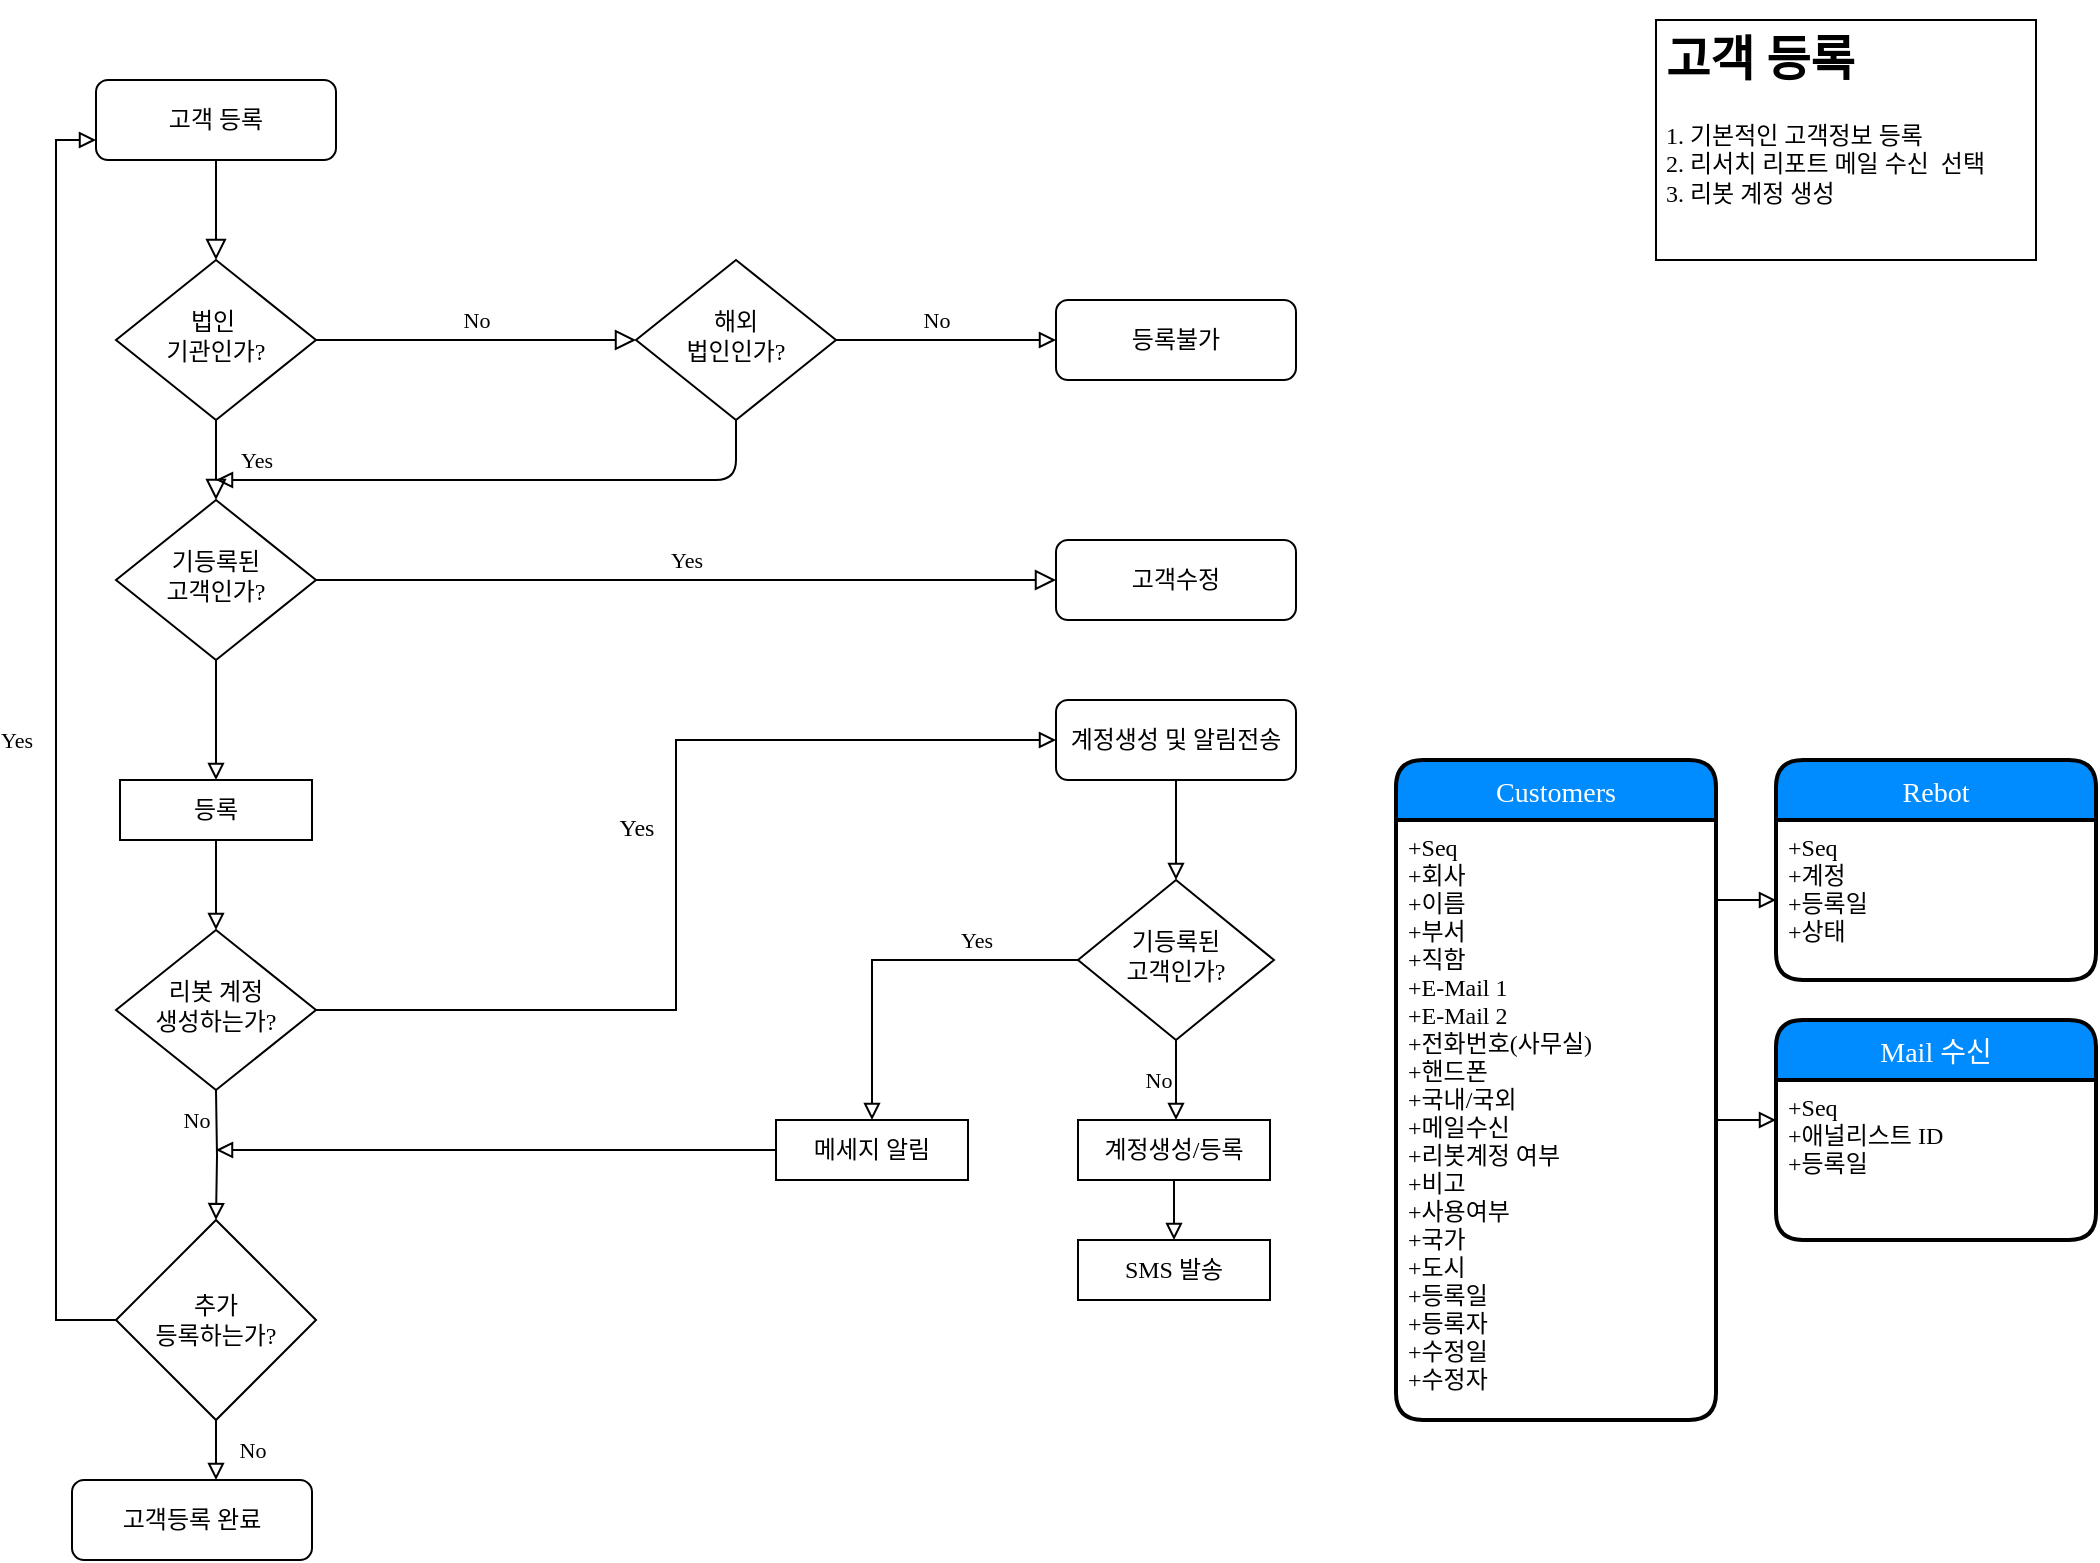 <mxfile version="12.8.5" type="github" pages="4">
  <diagram id="35m1pFO__Q9W-eGyACrk" name="고객등록">
    <mxGraphModel dx="1422" dy="833" grid="1" gridSize="10" guides="1" tooltips="1" connect="1" arrows="1" fold="1" page="1" pageScale="1" pageWidth="1169" pageHeight="827" background="#ffffff" math="0" shadow="0">
      <root>
        <mxCell id="0" />
        <mxCell id="1" parent="0" />
        <mxCell id="ytz6k5QB4HjktE-Ty5AJ-1" value="" style="rounded=0;html=1;jettySize=auto;orthogonalLoop=1;fontSize=11;endArrow=block;endFill=0;endSize=8;strokeWidth=1;shadow=0;labelBackgroundColor=none;edgeStyle=orthogonalEdgeStyle;fontFamily=KB금융 본문체;" parent="1" source="ytz6k5QB4HjktE-Ty5AJ-2" target="ytz6k5QB4HjktE-Ty5AJ-4" edge="1">
          <mxGeometry relative="1" as="geometry" />
        </mxCell>
        <mxCell id="ytz6k5QB4HjktE-Ty5AJ-2" value="고객 등록" style="rounded=1;whiteSpace=wrap;html=1;fontSize=12;glass=0;strokeWidth=1;shadow=0;fontFamily=KB금융 본문체;" parent="1" vertex="1">
          <mxGeometry x="160" y="60" width="120" height="40" as="geometry" />
        </mxCell>
        <mxCell id="ytz6k5QB4HjktE-Ty5AJ-3" value="Yes" style="rounded=0;html=1;jettySize=auto;orthogonalLoop=1;fontSize=11;endArrow=block;endFill=0;endSize=8;strokeWidth=1;shadow=0;labelBackgroundColor=none;edgeStyle=orthogonalEdgeStyle;fontFamily=KB금융 본문체;" parent="1" source="ytz6k5QB4HjktE-Ty5AJ-4" target="ytz6k5QB4HjktE-Ty5AJ-8" edge="1">
          <mxGeometry y="20" relative="1" as="geometry">
            <mxPoint as="offset" />
          </mxGeometry>
        </mxCell>
        <mxCell id="ytz6k5QB4HjktE-Ty5AJ-4" value="법인&amp;nbsp;&lt;br&gt;기관인가?" style="rhombus;whiteSpace=wrap;html=1;shadow=0;fontFamily=KB금융 본문체;fontSize=12;align=center;strokeWidth=1;spacing=6;spacingTop=-4;" parent="1" vertex="1">
          <mxGeometry x="170" y="150" width="100" height="80" as="geometry" />
        </mxCell>
        <mxCell id="ytz6k5QB4HjktE-Ty5AJ-5" value="등록불가" style="rounded=1;whiteSpace=wrap;html=1;fontSize=12;glass=0;strokeWidth=1;shadow=0;fontFamily=KB금융 본문체;" parent="1" vertex="1">
          <mxGeometry x="640" y="170" width="120" height="40" as="geometry" />
        </mxCell>
        <mxCell id="ytz6k5QB4HjktE-Ty5AJ-7" value="Yes" style="edgeStyle=orthogonalEdgeStyle;rounded=0;html=1;jettySize=auto;orthogonalLoop=1;fontSize=11;endArrow=block;endFill=0;endSize=8;strokeWidth=1;shadow=0;labelBackgroundColor=none;fontFamily=KB금융 본문체;" parent="1" source="ytz6k5QB4HjktE-Ty5AJ-8" target="ytz6k5QB4HjktE-Ty5AJ-10" edge="1">
          <mxGeometry y="10" relative="1" as="geometry">
            <mxPoint as="offset" />
          </mxGeometry>
        </mxCell>
        <mxCell id="_0os1a-HSe3HsZmniFyu-7" value="" style="edgeStyle=orthogonalEdgeStyle;rounded=0;orthogonalLoop=1;jettySize=auto;html=1;endArrow=block;endFill=0;fontFamily=KB금융 본문체;" parent="1" source="ytz6k5QB4HjktE-Ty5AJ-8" target="_0os1a-HSe3HsZmniFyu-6" edge="1">
          <mxGeometry relative="1" as="geometry" />
        </mxCell>
        <mxCell id="ytz6k5QB4HjktE-Ty5AJ-8" value="기등록된&lt;br&gt;고객인가?" style="rhombus;whiteSpace=wrap;html=1;shadow=0;fontFamily=KB금융 본문체;fontSize=12;align=center;strokeWidth=1;spacing=6;spacingTop=-4;" parent="1" vertex="1">
          <mxGeometry x="170" y="270" width="100" height="80" as="geometry" />
        </mxCell>
        <mxCell id="ytz6k5QB4HjktE-Ty5AJ-9" value="고객등록 완료" style="rounded=1;whiteSpace=wrap;html=1;fontSize=12;glass=0;strokeWidth=1;shadow=0;fontFamily=KB금융 본문체;" parent="1" vertex="1">
          <mxGeometry x="148" y="760" width="120" height="40" as="geometry" />
        </mxCell>
        <mxCell id="ytz6k5QB4HjktE-Ty5AJ-10" value="고객수정" style="rounded=1;whiteSpace=wrap;html=1;fontSize=12;glass=0;strokeWidth=1;shadow=0;fontFamily=KB금융 본문체;" parent="1" vertex="1">
          <mxGeometry x="640" y="290" width="120" height="40" as="geometry" />
        </mxCell>
        <mxCell id="ytz6k5QB4HjktE-Ty5AJ-11" value="해외&lt;br&gt;법인인가?" style="rhombus;whiteSpace=wrap;html=1;shadow=0;fontFamily=KB금융 본문체;fontSize=12;align=center;strokeWidth=1;spacing=6;spacingTop=-4;" parent="1" vertex="1">
          <mxGeometry x="430" y="150" width="100" height="80" as="geometry" />
        </mxCell>
        <mxCell id="ytz6k5QB4HjktE-Ty5AJ-12" value="No" style="edgeStyle=orthogonalEdgeStyle;rounded=0;html=1;jettySize=auto;orthogonalLoop=1;fontSize=11;endArrow=block;endFill=0;endSize=8;strokeWidth=1;shadow=0;labelBackgroundColor=none;entryX=0;entryY=0.5;entryDx=0;entryDy=0;fontFamily=KB금융 본문체;" parent="1" source="ytz6k5QB4HjktE-Ty5AJ-4" target="ytz6k5QB4HjktE-Ty5AJ-11" edge="1">
          <mxGeometry y="10" relative="1" as="geometry">
            <mxPoint as="offset" />
          </mxGeometry>
        </mxCell>
        <mxCell id="ytz6k5QB4HjktE-Ty5AJ-13" value="No" style="edgeStyle=orthogonalEdgeStyle;rounded=0;orthogonalLoop=1;jettySize=auto;entryX=0;entryY=0.5;entryDx=0;entryDy=0;html=1;endArrow=block;endFill=0;fontFamily=KB금융 본문체;" parent="1" source="ytz6k5QB4HjktE-Ty5AJ-11" target="ytz6k5QB4HjktE-Ty5AJ-5" edge="1">
          <mxGeometry x="-0.091" y="10" relative="1" as="geometry">
            <mxPoint x="610" y="190" as="targetPoint" />
            <mxPoint as="offset" />
          </mxGeometry>
        </mxCell>
        <mxCell id="ytz6k5QB4HjktE-Ty5AJ-14" value="" style="endArrow=block;html=1;exitX=0.5;exitY=1;exitDx=0;exitDy=0;endFill=0;fontFamily=KB금융 본문체;" parent="1" source="ytz6k5QB4HjktE-Ty5AJ-11" edge="1">
          <mxGeometry width="50" height="50" relative="1" as="geometry">
            <mxPoint x="390" y="320" as="sourcePoint" />
            <mxPoint x="220" y="260" as="targetPoint" />
            <Array as="points">
              <mxPoint x="480" y="260" />
            </Array>
          </mxGeometry>
        </mxCell>
        <mxCell id="ytz6k5QB4HjktE-Ty5AJ-16" value="" style="edgeStyle=orthogonalEdgeStyle;rounded=0;orthogonalLoop=1;jettySize=auto;html=1;endArrow=block;endFill=0;exitX=1;exitY=0.5;exitDx=0;exitDy=0;fontFamily=KB금융 본문체;" parent="1" source="_0os1a-HSe3HsZmniFyu-5" target="ytz6k5QB4HjktE-Ty5AJ-19" edge="1">
          <mxGeometry relative="1" as="geometry">
            <mxPoint x="270" y="450" as="sourcePoint" />
            <Array as="points">
              <mxPoint x="450" y="525" />
              <mxPoint x="450" y="390" />
            </Array>
          </mxGeometry>
        </mxCell>
        <mxCell id="ytz6k5QB4HjktE-Ty5AJ-17" value="Yes" style="text;html=1;align=center;verticalAlign=middle;resizable=0;points=[];labelBackgroundColor=#ffffff;fontFamily=KB금융 본문체;" parent="ytz6k5QB4HjktE-Ty5AJ-16" vertex="1" connectable="0">
          <mxGeometry x="0.04" y="1" relative="1" as="geometry">
            <mxPoint x="-19.03" y="-9" as="offset" />
          </mxGeometry>
        </mxCell>
        <mxCell id="_0os1a-HSe3HsZmniFyu-13" value="" style="edgeStyle=orthogonalEdgeStyle;rounded=0;orthogonalLoop=1;jettySize=auto;html=1;endArrow=block;endFill=0;fontFamily=KB금융 본문체;" parent="1" source="ytz6k5QB4HjktE-Ty5AJ-19" target="_0os1a-HSe3HsZmniFyu-12" edge="1">
          <mxGeometry relative="1" as="geometry" />
        </mxCell>
        <mxCell id="ytz6k5QB4HjktE-Ty5AJ-19" value="계정생성 및 알림전송" style="rounded=1;whiteSpace=wrap;html=1;fontSize=12;glass=0;strokeWidth=1;shadow=0;fontFamily=KB금융 본문체;" parent="1" vertex="1">
          <mxGeometry x="640" y="370" width="120" height="40" as="geometry" />
        </mxCell>
        <mxCell id="i00lbcandodRxZSwPOdE-7" value="No" style="edgeStyle=orthogonalEdgeStyle;rounded=0;orthogonalLoop=1;jettySize=auto;html=1;endArrow=block;endFill=0;fontFamily=KB금융 본문체;" parent="1" target="usVQKIJeshJ5vLMX2nrd-5" edge="1">
          <mxGeometry x="-0.538" y="-10" relative="1" as="geometry">
            <mxPoint x="220" y="565" as="sourcePoint" />
            <mxPoint as="offset" />
          </mxGeometry>
        </mxCell>
        <mxCell id="i00lbcandodRxZSwPOdE-3" value="No" style="edgeStyle=orthogonalEdgeStyle;rounded=0;orthogonalLoop=1;jettySize=auto;html=1;endArrow=block;endFill=0;exitX=0.5;exitY=1;exitDx=0;exitDy=0;fontFamily=KB금융 본문체;" parent="1" source="usVQKIJeshJ5vLMX2nrd-5" target="ytz6k5QB4HjktE-Ty5AJ-9" edge="1">
          <mxGeometry y="18" relative="1" as="geometry">
            <Array as="points">
              <mxPoint x="220" y="760" />
              <mxPoint x="220" y="760" />
            </Array>
            <mxPoint as="offset" />
          </mxGeometry>
        </mxCell>
        <mxCell id="i00lbcandodRxZSwPOdE-4" value="Yes" style="edgeStyle=orthogonalEdgeStyle;rounded=0;orthogonalLoop=1;jettySize=auto;html=1;entryX=0;entryY=0.75;entryDx=0;entryDy=0;endArrow=block;endFill=0;exitX=0;exitY=0.5;exitDx=0;exitDy=0;fontFamily=KB금융 본문체;" parent="1" source="usVQKIJeshJ5vLMX2nrd-5" target="ytz6k5QB4HjktE-Ty5AJ-2" edge="1">
          <mxGeometry y="20" relative="1" as="geometry">
            <mxPoint x="90" y="660" as="targetPoint" />
            <Array as="points">
              <mxPoint x="140" y="680" />
              <mxPoint x="140" y="90" />
            </Array>
            <mxPoint as="offset" />
          </mxGeometry>
        </mxCell>
        <mxCell id="usVQKIJeshJ5vLMX2nrd-5" value="추가 &lt;br&gt;등록하는가?" style="rhombus;whiteSpace=wrap;html=1;fontFamily=KB금융 본문체;" parent="1" vertex="1">
          <mxGeometry x="170" y="630" width="100" height="100" as="geometry" />
        </mxCell>
        <mxCell id="_0os1a-HSe3HsZmniFyu-25" value="" style="edgeStyle=orthogonalEdgeStyle;rounded=0;orthogonalLoop=1;jettySize=auto;html=1;endArrow=block;endFill=0;entryX=0.5;entryY=0;entryDx=0;entryDy=0;fontFamily=KB금융 본문체;" parent="1" source="_0os1a-HSe3HsZmniFyu-1" target="_0os1a-HSe3HsZmniFyu-3" edge="1">
          <mxGeometry relative="1" as="geometry">
            <mxPoint x="699" y="690" as="targetPoint" />
          </mxGeometry>
        </mxCell>
        <mxCell id="_0os1a-HSe3HsZmniFyu-1" value="계정생성/등록" style="rounded=0;whiteSpace=wrap;html=1;fontFamily=KB금융 본문체;" parent="1" vertex="1">
          <mxGeometry x="651" y="580" width="96" height="30" as="geometry" />
        </mxCell>
        <mxCell id="_0os1a-HSe3HsZmniFyu-3" value="SMS 발송" style="rounded=0;whiteSpace=wrap;html=1;fontFamily=KB금융 본문체;" parent="1" vertex="1">
          <mxGeometry x="651" y="640" width="96" height="30" as="geometry" />
        </mxCell>
        <mxCell id="_0os1a-HSe3HsZmniFyu-5" value="리봇 계정&lt;br&gt;생성하는가?" style="rhombus;whiteSpace=wrap;html=1;shadow=0;fontFamily=KB금융 본문체;fontSize=12;align=center;strokeWidth=1;spacing=6;spacingTop=-4;" parent="1" vertex="1">
          <mxGeometry x="170" y="485" width="100" height="80" as="geometry" />
        </mxCell>
        <mxCell id="_0os1a-HSe3HsZmniFyu-8" value="" style="edgeStyle=orthogonalEdgeStyle;rounded=0;orthogonalLoop=1;jettySize=auto;html=1;endArrow=block;endFill=0;fontFamily=KB금융 본문체;" parent="1" source="_0os1a-HSe3HsZmniFyu-6" target="_0os1a-HSe3HsZmniFyu-5" edge="1">
          <mxGeometry relative="1" as="geometry" />
        </mxCell>
        <mxCell id="_0os1a-HSe3HsZmniFyu-6" value="등록" style="rounded=0;whiteSpace=wrap;html=1;fontFamily=KB금융 본문체;" parent="1" vertex="1">
          <mxGeometry x="172" y="410" width="96" height="30" as="geometry" />
        </mxCell>
        <mxCell id="_0os1a-HSe3HsZmniFyu-16" value="No" style="edgeStyle=orthogonalEdgeStyle;rounded=0;orthogonalLoop=1;jettySize=auto;html=1;endArrow=block;endFill=0;fontFamily=KB금융 본문체;" parent="1" source="_0os1a-HSe3HsZmniFyu-12" edge="1">
          <mxGeometry y="-10" relative="1" as="geometry">
            <mxPoint x="700" y="580" as="targetPoint" />
            <mxPoint as="offset" />
          </mxGeometry>
        </mxCell>
        <mxCell id="_0os1a-HSe3HsZmniFyu-21" value="Yes" style="edgeStyle=orthogonalEdgeStyle;rounded=0;orthogonalLoop=1;jettySize=auto;html=1;endArrow=block;endFill=0;entryX=0.5;entryY=0;entryDx=0;entryDy=0;fontFamily=KB금융 본문체;" parent="1" source="_0os1a-HSe3HsZmniFyu-12" target="_0os1a-HSe3HsZmniFyu-18" edge="1">
          <mxGeometry x="-0.443" y="-10" relative="1" as="geometry">
            <mxPoint x="571" y="500" as="targetPoint" />
            <mxPoint as="offset" />
          </mxGeometry>
        </mxCell>
        <mxCell id="_0os1a-HSe3HsZmniFyu-12" value="기등록된&lt;br&gt;고객인가?" style="rhombus;whiteSpace=wrap;html=1;shadow=0;fontFamily=KB금융 본문체;fontSize=12;align=center;strokeWidth=1;spacing=6;spacingTop=-4;" parent="1" vertex="1">
          <mxGeometry x="651" y="460" width="98" height="80" as="geometry" />
        </mxCell>
        <mxCell id="_0os1a-HSe3HsZmniFyu-24" value="" style="edgeStyle=orthogonalEdgeStyle;rounded=0;orthogonalLoop=1;jettySize=auto;html=1;endArrow=block;endFill=0;fontFamily=KB금융 본문체;" parent="1" source="_0os1a-HSe3HsZmniFyu-18" edge="1">
          <mxGeometry relative="1" as="geometry">
            <mxPoint x="220" y="595" as="targetPoint" />
          </mxGeometry>
        </mxCell>
        <mxCell id="_0os1a-HSe3HsZmniFyu-18" value="메세지 알림" style="rounded=0;whiteSpace=wrap;html=1;fontFamily=KB금융 본문체;" parent="1" vertex="1">
          <mxGeometry x="500" y="580" width="96" height="30" as="geometry" />
        </mxCell>
        <mxCell id="hL8k-KPLr9je1jSlOouJ-1" value="&lt;h1&gt;고객 등록&lt;/h1&gt;&lt;div&gt;1. 기본적인 고객정보 등록&lt;/div&gt;&lt;div&gt;2. 리서치 리포트 메일 수신&amp;nbsp; 선택&lt;/div&gt;&lt;div&gt;3. 리봇 계정 생성&amp;nbsp;&lt;/div&gt;" style="text;html=1;strokeColor=#000000;fillColor=none;spacing=5;spacingTop=-20;whiteSpace=wrap;overflow=hidden;rounded=0;fontFamily=KB금융 본문체;" parent="1" vertex="1">
          <mxGeometry x="940" y="30" width="190" height="120" as="geometry" />
        </mxCell>
        <mxCell id="u9pyTOhQtIGPN4Iamk1u-5" value="" style="edgeStyle=orthogonalEdgeStyle;rounded=0;orthogonalLoop=1;jettySize=auto;html=1;endArrow=block;endFill=0;fontFamily=KB금융 본문체;" parent="1" source="u9pyTOhQtIGPN4Iamk1u-2" target="u9pyTOhQtIGPN4Iamk1u-4" edge="1">
          <mxGeometry relative="1" as="geometry">
            <Array as="points">
              <mxPoint x="990" y="470" />
              <mxPoint x="990" y="470" />
            </Array>
          </mxGeometry>
        </mxCell>
        <mxCell id="u9pyTOhQtIGPN4Iamk1u-10" value="" style="edgeStyle=orthogonalEdgeStyle;rounded=0;orthogonalLoop=1;jettySize=auto;html=1;endArrow=block;endFill=0;fontFamily=KB금융 본문체;" parent="1" source="u9pyTOhQtIGPN4Iamk1u-2" target="u9pyTOhQtIGPN4Iamk1u-7" edge="1">
          <mxGeometry relative="1" as="geometry">
            <Array as="points">
              <mxPoint x="1000" y="600" />
              <mxPoint x="1000" y="600" />
            </Array>
          </mxGeometry>
        </mxCell>
        <mxCell id="u9pyTOhQtIGPN4Iamk1u-1" value="Customers" style="swimlane;childLayout=stackLayout;horizontal=1;startSize=30;horizontalStack=0;fillColor=#008cff;fontColor=#FFFFFF;rounded=1;fontSize=14;fontStyle=0;strokeWidth=2;resizeParent=0;resizeLast=1;shadow=0;dashed=0;align=center;fontFamily=KB금융 본문체;" parent="1" vertex="1">
          <mxGeometry x="810" y="400" width="160" height="330" as="geometry" />
        </mxCell>
        <mxCell id="u9pyTOhQtIGPN4Iamk1u-2" value="+Seq&#xa;+회사&#xa;+이름&#xa;+부서&#xa;+직함&#xa;+E-Mail 1&#xa;+E-Mail 2&#xa;+전화번호(사무실)&#xa;+핸드폰&#xa;+국내/국외&#xa;+메일수신&#xa;+리봇계정 여부&#xa;+비고&#xa;+사용여부&#xa;+국가&#xa;+도시&#xa;+등록일&#xa;+등록자&#xa;+수정일&#xa;+수정자&#xa;&#xa;" style="align=left;strokeColor=none;fillColor=none;spacingLeft=4;fontSize=12;verticalAlign=top;resizable=0;rotatable=0;part=1;fontFamily=KB금융 본문체;" parent="u9pyTOhQtIGPN4Iamk1u-1" vertex="1">
          <mxGeometry y="30" width="160" height="300" as="geometry" />
        </mxCell>
        <mxCell id="u9pyTOhQtIGPN4Iamk1u-6" value="Mail 수신" style="swimlane;childLayout=stackLayout;horizontal=1;startSize=30;horizontalStack=0;fillColor=#008cff;fontColor=#FFFFFF;rounded=1;fontSize=14;fontStyle=0;strokeWidth=2;resizeParent=0;resizeLast=1;shadow=0;dashed=0;align=center;fontFamily=KB금융 본문체;" parent="1" vertex="1">
          <mxGeometry x="1000" y="530" width="160" height="110" as="geometry" />
        </mxCell>
        <mxCell id="u9pyTOhQtIGPN4Iamk1u-7" value="+Seq&#xa;+애널리스트 ID&#xa;+등록일" style="align=left;strokeColor=none;fillColor=none;spacingLeft=4;fontSize=12;verticalAlign=top;resizable=0;rotatable=0;part=1;fontFamily=KB금융 본문체;" parent="u9pyTOhQtIGPN4Iamk1u-6" vertex="1">
          <mxGeometry y="30" width="160" height="80" as="geometry" />
        </mxCell>
        <mxCell id="u9pyTOhQtIGPN4Iamk1u-3" value="Rebot" style="swimlane;childLayout=stackLayout;horizontal=1;startSize=30;horizontalStack=0;fillColor=#008cff;fontColor=#FFFFFF;rounded=1;fontSize=14;fontStyle=0;strokeWidth=2;resizeParent=0;resizeLast=1;shadow=0;dashed=0;align=center;fontFamily=KB금융 본문체;" parent="1" vertex="1">
          <mxGeometry x="1000" y="400" width="160" height="110" as="geometry" />
        </mxCell>
        <mxCell id="u9pyTOhQtIGPN4Iamk1u-4" value="+Seq&#xa;+계정&#xa;+등록일&#xa;+상태" style="align=left;strokeColor=none;fillColor=none;spacingLeft=4;fontSize=12;verticalAlign=top;resizable=0;rotatable=0;part=1;fontFamily=KB금융 본문체;" parent="u9pyTOhQtIGPN4Iamk1u-3" vertex="1">
          <mxGeometry y="30" width="160" height="80" as="geometry" />
        </mxCell>
      </root>
    </mxGraphModel>
  </diagram>
  <diagram name="고객수정" id="ZaNCwguw-Qjpi8KluwiY">
    <mxGraphModel dx="2591" dy="833" grid="1" gridSize="10" guides="1" tooltips="1" connect="1" arrows="1" fold="1" page="1" pageScale="1" pageWidth="1169" pageHeight="827" background="#ffffff" math="0" shadow="0">
      <root>
        <mxCell id="3iPOO88pED_i1hXO8RKq-0" />
        <mxCell id="3iPOO88pED_i1hXO8RKq-1" parent="3iPOO88pED_i1hXO8RKq-0" />
        <mxCell id="JXKtwf-2G7ctp7o28rne-0" value="" style="rounded=0;html=1;jettySize=auto;orthogonalLoop=1;fontSize=11;endArrow=block;endFill=0;endSize=8;strokeWidth=1;shadow=0;labelBackgroundColor=none;edgeStyle=orthogonalEdgeStyle;fontFamily=KB금융 본문체;" parent="3iPOO88pED_i1hXO8RKq-1" source="JXKtwf-2G7ctp7o28rne-1" target="J2STn4q1-Yk3dA05fcx6-2" edge="1">
          <mxGeometry relative="1" as="geometry">
            <mxPoint x="-590" y="210" as="targetPoint" />
          </mxGeometry>
        </mxCell>
        <mxCell id="JXKtwf-2G7ctp7o28rne-1" value="고객 수정" style="rounded=1;whiteSpace=wrap;html=1;fontSize=12;glass=0;strokeWidth=1;shadow=0;fontFamily=KB금융 본문체;" parent="3iPOO88pED_i1hXO8RKq-1" vertex="1">
          <mxGeometry x="-1100" y="150" width="120" height="40" as="geometry" />
        </mxCell>
        <mxCell id="k7F-1ONBAnHYL3OTYxIn-27" value="No" style="edgeStyle=orthogonalEdgeStyle;rounded=0;orthogonalLoop=1;jettySize=auto;html=1;endArrow=block;endFill=0;entryX=0.5;entryY=0;entryDx=0;entryDy=0;exitX=1;exitY=0.5;exitDx=0;exitDy=0;fontFamily=KB금융 본문체;" parent="3iPOO88pED_i1hXO8RKq-1" source="J2STn4q1-Yk3dA05fcx6-27" target="k7F-1ONBAnHYL3OTYxIn-25" edge="1">
          <mxGeometry x="-0.111" y="10" relative="1" as="geometry">
            <mxPoint x="-200" y="620" as="targetPoint" />
            <mxPoint x="-275" y="640" as="sourcePoint" />
            <Array as="points">
              <mxPoint x="-410" y="470" />
              <mxPoint x="-410" y="620" />
              <mxPoint x="-350" y="620" />
            </Array>
            <mxPoint as="offset" />
          </mxGeometry>
        </mxCell>
        <mxCell id="k7F-1ONBAnHYL3OTYxIn-25" value="리스트" style="rounded=1;whiteSpace=wrap;html=1;fontSize=12;glass=0;strokeWidth=1;shadow=0;fontFamily=KB금융 본문체;" parent="3iPOO88pED_i1hXO8RKq-1" vertex="1">
          <mxGeometry x="-410" y="700" width="120" height="40" as="geometry" />
        </mxCell>
        <mxCell id="40B3on4zbdBMJRjM3Qo3-4" value="No" style="edgeStyle=orthogonalEdgeStyle;rounded=0;orthogonalLoop=1;jettySize=auto;html=1;endArrow=block;endFill=0;entryX=0;entryY=0.5;entryDx=0;entryDy=0;exitX=1;exitY=0.5;exitDx=0;exitDy=0;fontFamily=KB금융 본문체;" parent="3iPOO88pED_i1hXO8RKq-1" source="nDSxVtSnVKZqBvAi5meY-0" target="40B3on4zbdBMJRjM3Qo3-8" edge="1">
          <mxGeometry x="-0.25" y="10" relative="1" as="geometry">
            <mxPoint x="-200" y="470" as="targetPoint" />
            <mxPoint x="-270" y="490" as="sourcePoint" />
            <mxPoint as="offset" />
          </mxGeometry>
        </mxCell>
        <mxCell id="40B3on4zbdBMJRjM3Qo3-8" value="기존 등록자에게&lt;br&gt;수정내용 알림" style="rounded=1;whiteSpace=wrap;html=1;fontSize=12;glass=0;strokeWidth=1;shadow=0;fontFamily=KB금융 본문체;" parent="3iPOO88pED_i1hXO8RKq-1" vertex="1">
          <mxGeometry x="-150" y="360" width="120" height="40" as="geometry" />
        </mxCell>
        <mxCell id="nDSxVtSnVKZqBvAi5meY-7" value="Yes" style="edgeStyle=orthogonalEdgeStyle;rounded=0;orthogonalLoop=1;jettySize=auto;html=1;endArrow=block;endFill=0;exitX=0.5;exitY=1;exitDx=0;exitDy=0;fontFamily=KB금융 본문체;" parent="3iPOO88pED_i1hXO8RKq-1" source="nDSxVtSnVKZqBvAi5meY-0" target="nDSxVtSnVKZqBvAi5meY-3" edge="1">
          <mxGeometry x="-0.143" y="-15" relative="1" as="geometry">
            <Array as="points">
              <mxPoint x="-320" y="460" />
              <mxPoint x="-320" y="460" />
            </Array>
            <mxPoint as="offset" />
          </mxGeometry>
        </mxCell>
        <mxCell id="nDSxVtSnVKZqBvAi5meY-0" value="확인했는가?" style="rhombus;whiteSpace=wrap;html=1;shadow=0;fontFamily=KB금융 본문체;fontSize=12;align=center;strokeWidth=1;spacing=6;spacingTop=-4;" parent="3iPOO88pED_i1hXO8RKq-1" vertex="1">
          <mxGeometry x="-370" y="340" width="100" height="80" as="geometry" />
        </mxCell>
        <mxCell id="nDSxVtSnVKZqBvAi5meY-3" value="변경내용 확인&amp;nbsp;&amp;nbsp;" style="rounded=0;whiteSpace=wrap;html=1;fontFamily=KB금융 본문체;" parent="3iPOO88pED_i1hXO8RKq-1" vertex="1">
          <mxGeometry x="-375" y="504" width="110" height="40" as="geometry" />
        </mxCell>
        <mxCell id="Op7ALS856ebiGSweNcYS-0" value="&lt;h1&gt;고객 수정&lt;/h1&gt;&lt;div&gt;1. 고객 정보 수정&lt;/div&gt;&lt;div&gt;2. 기존 고객정보 등록자와 다른 사람이 변경시 변경내용 알림처리&lt;/div&gt;&lt;div&gt;3. 퇴사/이직시 자동비활성화 처리&lt;/div&gt;" style="text;html=1;strokeColor=#000000;fillColor=none;spacing=5;spacingTop=-20;whiteSpace=wrap;overflow=hidden;rounded=0;fontFamily=KB금융 본문체;" parent="3iPOO88pED_i1hXO8RKq-1" vertex="1">
          <mxGeometry x="-234" y="30" width="204" height="120" as="geometry" />
        </mxCell>
        <mxCell id="J2STn4q1-Yk3dA05fcx6-4" value="No" style="edgeStyle=orthogonalEdgeStyle;rounded=0;orthogonalLoop=1;jettySize=auto;html=1;endArrow=block;endFill=0;fontFamily=KB금융 본문체;" parent="3iPOO88pED_i1hXO8RKq-1" source="J2STn4q1-Yk3dA05fcx6-2" target="J2STn4q1-Yk3dA05fcx6-3" edge="1">
          <mxGeometry x="0.2" y="20" relative="1" as="geometry">
            <mxPoint as="offset" />
          </mxGeometry>
        </mxCell>
        <mxCell id="J2STn4q1-Yk3dA05fcx6-9" value="Yes" style="edgeStyle=orthogonalEdgeStyle;rounded=0;orthogonalLoop=1;jettySize=auto;html=1;endArrow=block;endFill=0;fontFamily=KB금융 본문체;" parent="3iPOO88pED_i1hXO8RKq-1" source="J2STn4q1-Yk3dA05fcx6-2" target="J2STn4q1-Yk3dA05fcx6-8" edge="1">
          <mxGeometry y="20" relative="1" as="geometry">
            <mxPoint as="offset" />
          </mxGeometry>
        </mxCell>
        <mxCell id="J2STn4q1-Yk3dA05fcx6-2" value="수정자가 &lt;br&gt;기존 등록자와&amp;nbsp;&lt;br&gt;같은 사람인가?" style="rhombus;whiteSpace=wrap;html=1;shadow=0;fontFamily=KB금융 본문체;fontSize=12;align=center;strokeWidth=1;spacing=6;spacingTop=-4;" parent="3iPOO88pED_i1hXO8RKq-1" vertex="1">
          <mxGeometry x="-1100" y="240" width="120" height="100" as="geometry" />
        </mxCell>
        <mxCell id="J2STn4q1-Yk3dA05fcx6-7" value="No" style="edgeStyle=orthogonalEdgeStyle;rounded=0;orthogonalLoop=1;jettySize=auto;html=1;endArrow=block;endFill=0;entryX=0.5;entryY=1;entryDx=0;entryDy=0;fontFamily=KB금융 본문체;" parent="3iPOO88pED_i1hXO8RKq-1" source="J2STn4q1-Yk3dA05fcx6-3" target="J2STn4q1-Yk3dA05fcx6-5" edge="1">
          <mxGeometry x="-0.3" y="10" relative="1" as="geometry">
            <mxPoint x="-750" y="290" as="targetPoint" />
            <mxPoint as="offset" />
          </mxGeometry>
        </mxCell>
        <mxCell id="J2STn4q1-Yk3dA05fcx6-13" value="Yes" style="edgeStyle=orthogonalEdgeStyle;rounded=0;orthogonalLoop=1;jettySize=auto;html=1;endArrow=block;endFill=0;fontFamily=KB금융 본문체;" parent="3iPOO88pED_i1hXO8RKq-1" source="J2STn4q1-Yk3dA05fcx6-3" edge="1">
          <mxGeometry x="-0.244" y="-10" relative="1" as="geometry">
            <mxPoint x="-1040" y="400" as="targetPoint" />
            <Array as="points">
              <mxPoint x="-880" y="350" />
              <mxPoint x="-1040" y="350" />
            </Array>
            <mxPoint as="offset" />
          </mxGeometry>
        </mxCell>
        <mxCell id="J2STn4q1-Yk3dA05fcx6-3" value="수정하겠는가?" style="rhombus;whiteSpace=wrap;html=1;shadow=0;fontFamily=KB금융 본문체;fontSize=12;align=center;strokeWidth=1;spacing=6;spacingTop=-4;" parent="3iPOO88pED_i1hXO8RKq-1" vertex="1">
          <mxGeometry x="-930" y="245" width="100" height="90" as="geometry" />
        </mxCell>
        <mxCell id="J2STn4q1-Yk3dA05fcx6-5" value="리스트" style="rounded=1;whiteSpace=wrap;html=1;fontSize=12;glass=0;strokeWidth=1;shadow=0;fontFamily=KB금융 본문체;" parent="3iPOO88pED_i1hXO8RKq-1" vertex="1">
          <mxGeometry x="-790" y="150" width="120" height="40" as="geometry" />
        </mxCell>
        <mxCell id="J2STn4q1-Yk3dA05fcx6-15" value="No" style="edgeStyle=orthogonalEdgeStyle;rounded=0;orthogonalLoop=1;jettySize=auto;html=1;endArrow=block;endFill=0;fontFamily=KB금융 본문체;" parent="3iPOO88pED_i1hXO8RKq-1" source="J2STn4q1-Yk3dA05fcx6-8" target="J2STn4q1-Yk3dA05fcx6-14" edge="1">
          <mxGeometry y="10" relative="1" as="geometry">
            <mxPoint as="offset" />
          </mxGeometry>
        </mxCell>
        <mxCell id="J2STn4q1-Yk3dA05fcx6-8" value="단순&lt;br&gt;수정인가?" style="rhombus;whiteSpace=wrap;html=1;shadow=0;fontFamily=KB금융 본문체;fontSize=12;align=center;strokeWidth=1;spacing=6;spacingTop=-4;" parent="3iPOO88pED_i1hXO8RKq-1" vertex="1">
          <mxGeometry x="-1090" y="400" width="100" height="80" as="geometry" />
        </mxCell>
        <mxCell id="J2STn4q1-Yk3dA05fcx6-10" value="Yes" style="rounded=0;html=1;jettySize=auto;orthogonalLoop=1;fontSize=11;endArrow=block;endFill=0;endSize=8;strokeWidth=1;shadow=0;labelBackgroundColor=none;edgeStyle=orthogonalEdgeStyle;fontFamily=KB금융 본문체;" parent="3iPOO88pED_i1hXO8RKq-1" source="J2STn4q1-Yk3dA05fcx6-8" target="J2STn4q1-Yk3dA05fcx6-11" edge="1">
          <mxGeometry x="0.2" y="20" relative="1" as="geometry">
            <mxPoint as="offset" />
            <mxPoint x="-1040" y="540" as="targetPoint" />
            <mxPoint x="-1040" y="510" as="sourcePoint" />
          </mxGeometry>
        </mxCell>
        <mxCell id="J2STn4q1-Yk3dA05fcx6-24" value="" style="edgeStyle=orthogonalEdgeStyle;rounded=0;orthogonalLoop=1;jettySize=auto;html=1;endArrow=block;endFill=0;exitX=0.5;exitY=1;exitDx=0;exitDy=0;entryX=0.5;entryY=0;entryDx=0;entryDy=0;fontFamily=KB금융 본문체;" parent="3iPOO88pED_i1hXO8RKq-1" source="J2STn4q1-Yk3dA05fcx6-11" target="J2STn4q1-Yk3dA05fcx6-22" edge="1">
          <mxGeometry relative="1" as="geometry">
            <Array as="points">
              <mxPoint x="-1040" y="720" />
              <mxPoint x="-640" y="720" />
              <mxPoint x="-640" y="170" />
              <mxPoint x="-540" y="170" />
            </Array>
          </mxGeometry>
        </mxCell>
        <mxCell id="J2STn4q1-Yk3dA05fcx6-11" value="수정" style="rounded=0;whiteSpace=wrap;html=1;fontFamily=KB금융 본문체;" parent="3iPOO88pED_i1hXO8RKq-1" vertex="1">
          <mxGeometry x="-1095" y="600" width="110" height="40" as="geometry" />
        </mxCell>
        <mxCell id="J2STn4q1-Yk3dA05fcx6-19" value="No" style="edgeStyle=orthogonalEdgeStyle;rounded=0;orthogonalLoop=1;jettySize=auto;html=1;endArrow=block;endFill=0;entryX=1;entryY=0.5;entryDx=0;entryDy=0;exitX=1;exitY=0.5;exitDx=0;exitDy=0;fontFamily=KB금융 본문체;" parent="3iPOO88pED_i1hXO8RKq-1" source="J2STn4q1-Yk3dA05fcx6-14" target="J2STn4q1-Yk3dA05fcx6-11" edge="1">
          <mxGeometry x="-0.429" y="-10" relative="1" as="geometry">
            <mxPoint x="-880" y="560" as="targetPoint" />
            <Array as="points">
              <mxPoint x="-810" y="440" />
              <mxPoint x="-810" y="620" />
            </Array>
            <mxPoint as="offset" />
          </mxGeometry>
        </mxCell>
        <mxCell id="J2STn4q1-Yk3dA05fcx6-21" value="Yes" style="edgeStyle=orthogonalEdgeStyle;rounded=0;orthogonalLoop=1;jettySize=auto;html=1;endArrow=block;endFill=0;entryX=0;entryY=0.5;entryDx=0;entryDy=0;exitX=0.5;exitY=0;exitDx=0;exitDy=0;fontFamily=KB금융 본문체;" parent="3iPOO88pED_i1hXO8RKq-1" source="J2STn4q1-Yk3dA05fcx6-14" target="J2STn4q1-Yk3dA05fcx6-20" edge="1">
          <mxGeometry x="0.189" y="10" relative="1" as="geometry">
            <mxPoint as="offset" />
          </mxGeometry>
        </mxCell>
        <mxCell id="J2STn4q1-Yk3dA05fcx6-14" value="이직인가?" style="rhombus;whiteSpace=wrap;html=1;shadow=0;fontFamily=KB금융 본문체;fontSize=12;align=center;strokeWidth=1;spacing=6;spacingTop=-4;" parent="3iPOO88pED_i1hXO8RKq-1" vertex="1">
          <mxGeometry x="-930" y="400" width="100" height="80" as="geometry" />
        </mxCell>
        <mxCell id="J2STn4q1-Yk3dA05fcx6-20" value="정보수정(비활성)&lt;br&gt;" style="rounded=0;whiteSpace=wrap;html=1;fontFamily=KB금융 본문체;" parent="3iPOO88pED_i1hXO8RKq-1" vertex="1">
          <mxGeometry x="-780" y="350" width="110" height="40" as="geometry" />
        </mxCell>
        <mxCell id="J2STn4q1-Yk3dA05fcx6-26" value="" style="edgeStyle=orthogonalEdgeStyle;rounded=0;orthogonalLoop=1;jettySize=auto;html=1;endArrow=block;endFill=0;entryX=0;entryY=0.5;entryDx=0;entryDy=0;fontFamily=KB금융 본문체;" parent="3iPOO88pED_i1hXO8RKq-1" source="J2STn4q1-Yk3dA05fcx6-22" target="J2STn4q1-Yk3dA05fcx6-23" edge="1">
          <mxGeometry relative="1" as="geometry">
            <mxPoint x="-950" y="670" as="targetPoint" />
          </mxGeometry>
        </mxCell>
        <mxCell id="J2STn4q1-Yk3dA05fcx6-28" value="" style="edgeStyle=orthogonalEdgeStyle;rounded=0;orthogonalLoop=1;jettySize=auto;html=1;endArrow=block;endFill=0;fontFamily=KB금융 본문체;" parent="3iPOO88pED_i1hXO8RKq-1" source="J2STn4q1-Yk3dA05fcx6-22" target="J2STn4q1-Yk3dA05fcx6-27" edge="1">
          <mxGeometry relative="1" as="geometry" />
        </mxCell>
        <mxCell id="J2STn4q1-Yk3dA05fcx6-22" value="수정자가 &lt;br&gt;기존 등록자와&amp;nbsp;&lt;br&gt;같은 사람인가?" style="rhombus;whiteSpace=wrap;html=1;shadow=0;fontFamily=KB금융 본문체;fontSize=12;align=center;strokeWidth=1;spacing=6;spacingTop=-4;" parent="3iPOO88pED_i1hXO8RKq-1" vertex="1">
          <mxGeometry x="-600" y="200" width="120" height="100" as="geometry" />
        </mxCell>
        <mxCell id="J2STn4q1-Yk3dA05fcx6-31" value="" style="edgeStyle=orthogonalEdgeStyle;rounded=0;orthogonalLoop=1;jettySize=auto;html=1;endArrow=block;endFill=0;fontFamily=KB금융 본문체;" parent="3iPOO88pED_i1hXO8RKq-1" source="J2STn4q1-Yk3dA05fcx6-23" target="nDSxVtSnVKZqBvAi5meY-0" edge="1">
          <mxGeometry relative="1" as="geometry" />
        </mxCell>
        <mxCell id="J2STn4q1-Yk3dA05fcx6-23" value="기존 등록자에게&lt;br&gt;수정내용 알림" style="rounded=1;whiteSpace=wrap;html=1;fontSize=12;glass=0;strokeWidth=1;shadow=0;fontFamily=KB금융 본문체;" parent="3iPOO88pED_i1hXO8RKq-1" vertex="1">
          <mxGeometry x="-380" y="230" width="120" height="40" as="geometry" />
        </mxCell>
        <mxCell id="J2STn4q1-Yk3dA05fcx6-30" value="Yes" style="edgeStyle=orthogonalEdgeStyle;rounded=0;orthogonalLoop=1;jettySize=auto;html=1;endArrow=block;endFill=0;fontFamily=KB금융 본문체;" parent="3iPOO88pED_i1hXO8RKq-1" source="J2STn4q1-Yk3dA05fcx6-27" target="J2STn4q1-Yk3dA05fcx6-29" edge="1">
          <mxGeometry y="20" relative="1" as="geometry">
            <Array as="points">
              <mxPoint x="-540" y="610" />
              <mxPoint x="-540" y="610" />
            </Array>
            <mxPoint as="offset" />
          </mxGeometry>
        </mxCell>
        <mxCell id="J2STn4q1-Yk3dA05fcx6-27" value="신규 &lt;br&gt;등록할 것인가?" style="rhombus;whiteSpace=wrap;html=1;shadow=0;fontFamily=KB금융 본문체;fontSize=12;align=center;strokeWidth=1;spacing=6;spacingTop=-4;" parent="3iPOO88pED_i1hXO8RKq-1" vertex="1">
          <mxGeometry x="-595" y="420" width="110" height="100" as="geometry" />
        </mxCell>
        <mxCell id="J2STn4q1-Yk3dA05fcx6-29" value="고객등록" style="rounded=1;whiteSpace=wrap;html=1;fontSize=12;glass=0;strokeWidth=1;shadow=0;fontFamily=KB금융 본문체;" parent="3iPOO88pED_i1hXO8RKq-1" vertex="1">
          <mxGeometry x="-600" y="700" width="120" height="40" as="geometry" />
        </mxCell>
      </root>
    </mxGraphModel>
  </diagram>
  <diagram name="리봇계정확인" id="k75S4BzpsNL7mmpZO-Xg">
    <mxGraphModel dx="1422" dy="833" grid="1" gridSize="10" guides="1" tooltips="1" connect="1" arrows="1" fold="1" page="1" pageScale="1" pageWidth="1169" pageHeight="827" math="0" shadow="0">
      <root>
        <mxCell id="LDK9crnApw_xUN4OTkNv-0" />
        <mxCell id="LDK9crnApw_xUN4OTkNv-1" parent="LDK9crnApw_xUN4OTkNv-0" />
        <mxCell id="LDK9crnApw_xUN4OTkNv-2" value="" style="rounded=0;html=1;jettySize=auto;orthogonalLoop=1;fontSize=11;endArrow=block;endFill=0;endSize=8;strokeWidth=1;shadow=0;labelBackgroundColor=none;edgeStyle=orthogonalEdgeStyle;fontFamily=KB금융 본문체;" parent="LDK9crnApw_xUN4OTkNv-1" source="LDK9crnApw_xUN4OTkNv-3" target="LDK9crnApw_xUN4OTkNv-5" edge="1">
          <mxGeometry relative="1" as="geometry" />
        </mxCell>
        <mxCell id="LDK9crnApw_xUN4OTkNv-3" value="리봇 계정 확인" style="rounded=1;whiteSpace=wrap;html=1;fontSize=12;glass=0;strokeWidth=1;shadow=0;fontFamily=KB금융 본문체;" parent="LDK9crnApw_xUN4OTkNv-1" vertex="1">
          <mxGeometry x="160" y="80" width="120" height="40" as="geometry" />
        </mxCell>
        <mxCell id="9KzewAICb9PlspTgySa3-2" value="No" style="edgeStyle=orthogonalEdgeStyle;rounded=0;orthogonalLoop=1;jettySize=auto;html=1;endArrow=block;endFill=0;entryX=0;entryY=0.5;entryDx=0;entryDy=0;fontFamily=KB금융 본문체;" parent="LDK9crnApw_xUN4OTkNv-1" source="LDK9crnApw_xUN4OTkNv-5" target="q5R2aOCU8wI9fLKJ9hd3-0" edge="1">
          <mxGeometry y="20" relative="1" as="geometry">
            <mxPoint x="350" y="260" as="targetPoint" />
            <mxPoint as="offset" />
          </mxGeometry>
        </mxCell>
        <mxCell id="9KzewAICb9PlspTgySa3-7" value="Yes" style="edgeStyle=orthogonalEdgeStyle;rounded=0;orthogonalLoop=1;jettySize=auto;html=1;endArrow=block;endFill=0;entryX=0;entryY=0.5;entryDx=0;entryDy=0;fontFamily=KB금융 본문체;" parent="LDK9crnApw_xUN4OTkNv-1" source="LDK9crnApw_xUN4OTkNv-5" target="LDK9crnApw_xUN4OTkNv-3" edge="1">
          <mxGeometry x="-0.591" y="-50" relative="1" as="geometry">
            <mxPoint x="220" y="380" as="targetPoint" />
            <Array as="points">
              <mxPoint x="220" y="370" />
              <mxPoint x="140" y="370" />
              <mxPoint x="140" y="100" />
            </Array>
            <mxPoint as="offset" />
          </mxGeometry>
        </mxCell>
        <mxCell id="LDK9crnApw_xUN4OTkNv-5" value="이용하고&amp;nbsp;&lt;br&gt;있는가?" style="rhombus;whiteSpace=wrap;html=1;shadow=0;fontFamily=KB금융 본문체;fontSize=12;align=center;strokeWidth=1;spacing=6;spacingTop=-4;" parent="LDK9crnApw_xUN4OTkNv-1" vertex="1">
          <mxGeometry x="170" y="220" width="100" height="80" as="geometry" />
        </mxCell>
        <mxCell id="9KzewAICb9PlspTgySa3-5" value="" style="edgeStyle=orthogonalEdgeStyle;rounded=0;orthogonalLoop=1;jettySize=auto;html=1;endArrow=block;endFill=0;fontFamily=KB금융 본문체;" parent="LDK9crnApw_xUN4OTkNv-1" source="q5R2aOCU8wI9fLKJ9hd3-0" target="q5R2aOCU8wI9fLKJ9hd3-1" edge="1">
          <mxGeometry relative="1" as="geometry" />
        </mxCell>
        <mxCell id="q5R2aOCU8wI9fLKJ9hd3-0" value="휴면계정 처리" style="rounded=0;whiteSpace=wrap;html=1;fontFamily=KB금융 본문체;" parent="LDK9crnApw_xUN4OTkNv-1" vertex="1">
          <mxGeometry x="330" y="240" width="110" height="40" as="geometry" />
        </mxCell>
        <mxCell id="q5R2aOCU8wI9fLKJ9hd3-1" value="세일즈 담당자 알림" style="rounded=0;whiteSpace=wrap;html=1;fontFamily=KB금융 본문체;" parent="LDK9crnApw_xUN4OTkNv-1" vertex="1">
          <mxGeometry x="330" y="350" width="110" height="40" as="geometry" />
        </mxCell>
      </root>
    </mxGraphModel>
  </diagram>
  <diagram name="Call Report" id="K0Kd3IHvmQEPNo0RwN5J">
    <mxGraphModel dx="1422" dy="833" grid="1" gridSize="10" guides="1" tooltips="1" connect="1" arrows="1" fold="1" page="1" pageScale="1" pageWidth="1169" pageHeight="827" math="0" shadow="0">
      <root>
        <mxCell id="9GP7ec5j9Zek77Q9aWIa-0" />
        <mxCell id="9GP7ec5j9Zek77Q9aWIa-1" parent="9GP7ec5j9Zek77Q9aWIa-0" />
        <mxCell id="9GP7ec5j9Zek77Q9aWIa-30" value="등록" style="rounded=0;whiteSpace=wrap;html=1;dashed=1;dashPattern=1 4;fillColor=none;strokeColor=#FF0000;fontColor=#ffffff;strokeWidth=3;fontFamily=KB금융 본문체;" vertex="1" parent="9GP7ec5j9Zek77Q9aWIa-1">
          <mxGeometry x="420" y="430" width="350" height="378" as="geometry" />
        </mxCell>
        <mxCell id="9GP7ec5j9Zek77Q9aWIa-2" value="" style="edgeStyle=orthogonalEdgeStyle;rounded=0;orthogonalLoop=1;jettySize=auto;html=1;endArrow=block;endFill=0;entryX=0.5;entryY=0;entryDx=0;entryDy=0;fontFamily=KB금융 본문체;" edge="1" parent="9GP7ec5j9Zek77Q9aWIa-1" source="9GP7ec5j9Zek77Q9aWIa-3" target="p76jJicXP8Dn4Z7mQze4-1">
          <mxGeometry relative="1" as="geometry">
            <mxPoint x="240" y="140" as="targetPoint" />
          </mxGeometry>
        </mxCell>
        <mxCell id="9GP7ec5j9Zek77Q9aWIa-3" value="&lt;p style=&quot;line-height: 120%&quot;&gt;Call Report 등록&lt;/p&gt;" style="rounded=1;whiteSpace=wrap;html=1;fontSize=12;glass=0;strokeWidth=1;shadow=0;fontFamily=KB금융 본문체;" vertex="1" parent="9GP7ec5j9Zek77Q9aWIa-1">
          <mxGeometry x="160" y="50" width="120" height="40" as="geometry" />
        </mxCell>
        <mxCell id="9GP7ec5j9Zek77Q9aWIa-39" value="" style="edgeStyle=orthogonalEdgeStyle;rounded=0;orthogonalLoop=1;jettySize=auto;html=1;endArrow=block;endFill=0;fontFamily=KB금융 본문체;" edge="1" parent="9GP7ec5j9Zek77Q9aWIa-1" source="9GP7ec5j9Zek77Q9aWIa-7" target="9GP7ec5j9Zek77Q9aWIa-37">
          <mxGeometry relative="1" as="geometry" />
        </mxCell>
        <mxCell id="9GP7ec5j9Zek77Q9aWIa-7" value="등록" style="rounded=0;whiteSpace=wrap;html=1;fontFamily=KB금융 본문체;" vertex="1" parent="9GP7ec5j9Zek77Q9aWIa-1">
          <mxGeometry x="172" y="410" width="96" height="30" as="geometry" />
        </mxCell>
        <mxCell id="9GP7ec5j9Zek77Q9aWIa-8" value="No" style="edgeStyle=orthogonalEdgeStyle;rounded=0;orthogonalLoop=1;jettySize=auto;html=1;endArrow=block;endFill=0;entryX=0.5;entryY=0;entryDx=0;entryDy=0;fontFamily=KB금융 본문체;exitX=0.5;exitY=1;exitDx=0;exitDy=0;" edge="1" parent="9GP7ec5j9Zek77Q9aWIa-1" source="9GP7ec5j9Zek77Q9aWIa-37" target="9GP7ec5j9Zek77Q9aWIa-10">
          <mxGeometry x="-0.2" y="10" relative="1" as="geometry">
            <mxPoint x="220.0" y="640.0" as="targetPoint" />
            <mxPoint x="218" y="675" as="sourcePoint" />
            <mxPoint as="offset" />
          </mxGeometry>
        </mxCell>
        <mxCell id="UTklI60Wz0nuCLBXu9wz-9" value="" style="edgeStyle=orthogonalEdgeStyle;rounded=0;orthogonalLoop=1;jettySize=auto;html=1;startArrow=none;startFill=0;endArrow=block;endFill=0;fontFamily=KB금융 본문체;entryX=0;entryY=0.5;entryDx=0;entryDy=0;" edge="1" parent="9GP7ec5j9Zek77Q9aWIa-1" source="9GP7ec5j9Zek77Q9aWIa-10" target="UTklI60Wz0nuCLBXu9wz-8">
          <mxGeometry relative="1" as="geometry">
            <mxPoint x="220" y="785" as="targetPoint" />
          </mxGeometry>
        </mxCell>
        <mxCell id="9GP7ec5j9Zek77Q9aWIa-10" value="리스트" style="rounded=0;whiteSpace=wrap;html=1;fontFamily=KB금융 본문체;" vertex="1" parent="9GP7ec5j9Zek77Q9aWIa-1">
          <mxGeometry x="172" y="660" width="96" height="30" as="geometry" />
        </mxCell>
        <mxCell id="9GP7ec5j9Zek77Q9aWIa-11" value="Yes" style="edgeStyle=orthogonalEdgeStyle;rounded=0;orthogonalLoop=1;jettySize=auto;html=1;endArrow=block;endFill=0;entryX=0;entryY=0.5;entryDx=0;entryDy=0;exitX=1;exitY=0.5;exitDx=0;exitDy=0;fontFamily=KB금융 본문체;" edge="1" parent="9GP7ec5j9Zek77Q9aWIa-1" target="9GP7ec5j9Zek77Q9aWIa-13" source="9GP7ec5j9Zek77Q9aWIa-19">
          <mxGeometry x="-0.2" y="-10" relative="1" as="geometry">
            <mxPoint x="350" y="320" as="targetPoint" />
            <mxPoint x="270.0" y="320" as="sourcePoint" />
            <Array as="points" />
            <mxPoint as="offset" />
          </mxGeometry>
        </mxCell>
        <mxCell id="9GP7ec5j9Zek77Q9aWIa-12" value="" style="edgeStyle=orthogonalEdgeStyle;rounded=0;orthogonalLoop=1;jettySize=auto;html=1;endArrow=block;endFill=0;fontFamily=KB금융 본문체;" edge="1" parent="9GP7ec5j9Zek77Q9aWIa-1" source="9GP7ec5j9Zek77Q9aWIa-13" target="9GP7ec5j9Zek77Q9aWIa-15">
          <mxGeometry relative="1" as="geometry" />
        </mxCell>
        <mxCell id="9GP7ec5j9Zek77Q9aWIa-13" value="리서치 담당자 선택" style="rounded=0;whiteSpace=wrap;html=1;fontFamily=KB금융 본문체;" vertex="1" parent="9GP7ec5j9Zek77Q9aWIa-1">
          <mxGeometry x="320" y="305" width="110" height="30" as="geometry" />
        </mxCell>
        <mxCell id="9GP7ec5j9Zek77Q9aWIa-14" value="Yes" style="edgeStyle=orthogonalEdgeStyle;rounded=0;orthogonalLoop=1;jettySize=auto;html=1;endArrow=block;endFill=0;entryX=0;entryY=0.5;entryDx=0;entryDy=0;fontFamily=KB금융 본문체;exitX=1;exitY=0.5;exitDx=0;exitDy=0;" edge="1" parent="9GP7ec5j9Zek77Q9aWIa-1" source="9GP7ec5j9Zek77Q9aWIa-37" target="9GP7ec5j9Zek77Q9aWIa-17">
          <mxGeometry y="10" relative="1" as="geometry">
            <mxPoint x="680" y="270" as="targetPoint" />
            <mxPoint x="660" y="310" as="sourcePoint" />
            <mxPoint as="offset" />
          </mxGeometry>
        </mxCell>
        <mxCell id="9GP7ec5j9Zek77Q9aWIa-36" value="" style="edgeStyle=orthogonalEdgeStyle;rounded=0;orthogonalLoop=1;jettySize=auto;html=1;endArrow=block;endFill=0;entryX=1;entryY=0.5;entryDx=0;entryDy=0;fontFamily=KB금융 본문체;exitX=0.5;exitY=1;exitDx=0;exitDy=0;" edge="1" parent="9GP7ec5j9Zek77Q9aWIa-1" source="9GP7ec5j9Zek77Q9aWIa-15" target="9GP7ec5j9Zek77Q9aWIa-7">
          <mxGeometry relative="1" as="geometry">
            <Array as="points">
              <mxPoint x="550" y="425" />
            </Array>
          </mxGeometry>
        </mxCell>
        <mxCell id="9GP7ec5j9Zek77Q9aWIa-15" value="업무요청&lt;br&gt;(세미나, 탐방, 리퀘스트, NDR)" style="rounded=0;whiteSpace=wrap;html=1;fontFamily=KB금융 본문체;" vertex="1" parent="9GP7ec5j9Zek77Q9aWIa-1">
          <mxGeometry x="480" y="280" width="140" height="80" as="geometry" />
        </mxCell>
        <mxCell id="9GP7ec5j9Zek77Q9aWIa-16" value="" style="edgeStyle=orthogonalEdgeStyle;rounded=0;orthogonalLoop=1;jettySize=auto;html=1;endArrow=block;endFill=0;exitX=1;exitY=0.5;exitDx=0;exitDy=0;fontFamily=KB금융 본문체;" edge="1" parent="9GP7ec5j9Zek77Q9aWIa-1" source="9GP7ec5j9Zek77Q9aWIa-17" target="9GP7ec5j9Zek77Q9aWIa-21">
          <mxGeometry relative="1" as="geometry">
            <mxPoint x="655" y="290" as="sourcePoint" />
          </mxGeometry>
        </mxCell>
        <mxCell id="9GP7ec5j9Zek77Q9aWIa-17" value="저장/Push 발송" style="rounded=0;whiteSpace=wrap;html=1;fontFamily=KB금융 본문체;" vertex="1" parent="9GP7ec5j9Zek77Q9aWIa-1">
          <mxGeometry x="430" y="455" width="110" height="30" as="geometry" />
        </mxCell>
        <mxCell id="9GP7ec5j9Zek77Q9aWIa-18" value="No" style="edgeStyle=orthogonalEdgeStyle;rounded=0;orthogonalLoop=1;jettySize=auto;html=1;endArrow=block;endFill=0;fontFamily=KB금융 본문체;" edge="1" parent="9GP7ec5j9Zek77Q9aWIa-1" source="9GP7ec5j9Zek77Q9aWIa-19" target="9GP7ec5j9Zek77Q9aWIa-7">
          <mxGeometry x="0.2" y="20" relative="1" as="geometry">
            <mxPoint y="-1" as="offset" />
            <mxPoint x="216" y="440" as="targetPoint" />
          </mxGeometry>
        </mxCell>
        <mxCell id="9GP7ec5j9Zek77Q9aWIa-19" value="리서치&lt;br&gt;Request&lt;br&gt;&amp;nbsp;있는가?&amp;nbsp;" style="rhombus;whiteSpace=wrap;html=1;shadow=0;fontFamily=KB금융 본문체;fontSize=12;align=center;strokeWidth=1;spacing=6;spacingTop=-4;" vertex="1" parent="9GP7ec5j9Zek77Q9aWIa-1">
          <mxGeometry x="170" y="280" width="100" height="80" as="geometry" />
        </mxCell>
        <mxCell id="9GP7ec5j9Zek77Q9aWIa-20" value="" style="edgeStyle=orthogonalEdgeStyle;rounded=0;orthogonalLoop=1;jettySize=auto;html=1;endArrow=block;endFill=0;fontFamily=KB금융 본문체;" edge="1" parent="9GP7ec5j9Zek77Q9aWIa-1" source="9GP7ec5j9Zek77Q9aWIa-21" target="9GP7ec5j9Zek77Q9aWIa-24">
          <mxGeometry relative="1" as="geometry" />
        </mxCell>
        <mxCell id="9GP7ec5j9Zek77Q9aWIa-21" value="담당자 확인" style="rounded=0;whiteSpace=wrap;html=1;fontFamily=KB금융 본문체;" vertex="1" parent="9GP7ec5j9Zek77Q9aWIa-1">
          <mxGeometry x="635" y="455" width="110" height="30" as="geometry" />
        </mxCell>
        <mxCell id="9GP7ec5j9Zek77Q9aWIa-22" value="Yes" style="edgeStyle=orthogonalEdgeStyle;rounded=0;orthogonalLoop=1;jettySize=auto;html=1;endArrow=block;endFill=0;entryX=0.5;entryY=0;entryDx=0;entryDy=0;fontFamily=KB금융 본문체;" edge="1" parent="9GP7ec5j9Zek77Q9aWIa-1" source="9GP7ec5j9Zek77Q9aWIa-24" target="9GP7ec5j9Zek77Q9aWIa-26">
          <mxGeometry x="-0.071" y="15" relative="1" as="geometry">
            <mxPoint x="695" y="700" as="targetPoint" />
            <mxPoint as="offset" />
          </mxGeometry>
        </mxCell>
        <mxCell id="9GP7ec5j9Zek77Q9aWIa-23" value="No" style="edgeStyle=orthogonalEdgeStyle;rounded=0;orthogonalLoop=1;jettySize=auto;html=1;endArrow=block;endFill=0;fontFamily=KB금융 본문체;" edge="1" parent="9GP7ec5j9Zek77Q9aWIa-1" source="9GP7ec5j9Zek77Q9aWIa-24" target="9GP7ec5j9Zek77Q9aWIa-29">
          <mxGeometry x="-0.067" y="-24" relative="1" as="geometry">
            <mxPoint as="offset" />
          </mxGeometry>
        </mxCell>
        <mxCell id="9GP7ec5j9Zek77Q9aWIa-24" value="접수하겠는가?" style="rhombus;whiteSpace=wrap;html=1;shadow=0;fontFamily=KB금융 본문체;fontSize=12;align=center;strokeWidth=1;spacing=6;spacingTop=-4;" vertex="1" parent="9GP7ec5j9Zek77Q9aWIa-1">
          <mxGeometry x="640" y="540" width="100" height="80" as="geometry" />
        </mxCell>
        <mxCell id="9GP7ec5j9Zek77Q9aWIa-25" value="" style="edgeStyle=orthogonalEdgeStyle;rounded=0;orthogonalLoop=1;jettySize=auto;html=1;endArrow=block;endFill=0;entryX=0.479;entryY=0;entryDx=0;entryDy=0;entryPerimeter=0;fontFamily=KB금융 본문체;" edge="1" parent="9GP7ec5j9Zek77Q9aWIa-1" source="9GP7ec5j9Zek77Q9aWIa-26" target="9GP7ec5j9Zek77Q9aWIa-27">
          <mxGeometry relative="1" as="geometry">
            <mxPoint x="695" y="786" as="targetPoint" />
          </mxGeometry>
        </mxCell>
        <mxCell id="9GP7ec5j9Zek77Q9aWIa-26" value="업무등록(ARPS)" style="rounded=0;whiteSpace=wrap;html=1;fontFamily=KB금융 본문체;" vertex="1" parent="9GP7ec5j9Zek77Q9aWIa-1">
          <mxGeometry x="635" y="680" width="110" height="30" as="geometry" />
        </mxCell>
        <mxCell id="9GP7ec5j9Zek77Q9aWIa-27" value="세일즈 담당자&lt;br&gt;Push 전송" style="rounded=0;whiteSpace=wrap;html=1;fontFamily=KB금융 본문체;" vertex="1" parent="9GP7ec5j9Zek77Q9aWIa-1">
          <mxGeometry x="644" y="756" width="96" height="30" as="geometry" />
        </mxCell>
        <mxCell id="9GP7ec5j9Zek77Q9aWIa-28" value="" style="edgeStyle=orthogonalEdgeStyle;rounded=0;orthogonalLoop=1;jettySize=auto;html=1;endArrow=block;endFill=0;entryX=0;entryY=0.5;entryDx=0;entryDy=0;fontFamily=KB금융 본문체;" edge="1" parent="9GP7ec5j9Zek77Q9aWIa-1" source="9GP7ec5j9Zek77Q9aWIa-29" target="9GP7ec5j9Zek77Q9aWIa-27">
          <mxGeometry relative="1" as="geometry">
            <mxPoint x="515" y="675" as="targetPoint" />
            <Array as="points">
              <mxPoint x="515" y="771" />
            </Array>
          </mxGeometry>
        </mxCell>
        <mxCell id="9GP7ec5j9Zek77Q9aWIa-29" value="사유등록" style="rounded=0;whiteSpace=wrap;html=1;fontFamily=KB금융 본문체;" vertex="1" parent="9GP7ec5j9Zek77Q9aWIa-1">
          <mxGeometry x="460" y="565" width="110" height="30" as="geometry" />
        </mxCell>
        <mxCell id="9GP7ec5j9Zek77Q9aWIa-35" value="" style="edgeStyle=orthogonalEdgeStyle;rounded=0;orthogonalLoop=1;jettySize=auto;html=1;endArrow=block;endFill=0;fontFamily=KB금융 본문체;" edge="1" parent="9GP7ec5j9Zek77Q9aWIa-1" source="9GP7ec5j9Zek77Q9aWIa-33" target="9GP7ec5j9Zek77Q9aWIa-19">
          <mxGeometry relative="1" as="geometry" />
        </mxCell>
        <mxCell id="9GP7ec5j9Zek77Q9aWIa-33" value="보고/공유대상자&lt;br&gt;&amp;nbsp;선택" style="rounded=0;whiteSpace=wrap;html=1;fontFamily=KB금융 본문체;" vertex="1" parent="9GP7ec5j9Zek77Q9aWIa-1">
          <mxGeometry x="172" y="190" width="96" height="30" as="geometry" />
        </mxCell>
        <mxCell id="9GP7ec5j9Zek77Q9aWIa-37" value="리서치&lt;br&gt;업무요청이 &lt;br&gt;존재하는가?&amp;nbsp;" style="rhombus;whiteSpace=wrap;html=1;shadow=0;fontFamily=KB금융 본문체;fontSize=12;align=center;strokeWidth=1;spacing=6;spacingTop=-4;" vertex="1" parent="9GP7ec5j9Zek77Q9aWIa-1">
          <mxGeometry x="160" y="500" width="120" height="100" as="geometry" />
        </mxCell>
        <mxCell id="p76jJicXP8Dn4Z7mQze4-0" value="&lt;h1&gt;Call Report&lt;/h1&gt;&lt;div&gt;1. 방문/활동 별 등록&lt;/div&gt;&lt;div&gt;2. 리서치센터에 업무요청&lt;/div&gt;&lt;div&gt;3. 리서치센터는 접수받아 업무등록&lt;br&gt;4. 저장시 Push&lt;/div&gt;" style="text;html=1;strokeColor=#000000;fillColor=none;spacing=5;spacingTop=-20;whiteSpace=wrap;overflow=hidden;rounded=0;fontFamily=KB금융 본문체;" vertex="1" parent="9GP7ec5j9Zek77Q9aWIa-1">
          <mxGeometry x="910" y="30" width="190" height="120" as="geometry" />
        </mxCell>
        <mxCell id="p76jJicXP8Dn4Z7mQze4-2" value="" style="edgeStyle=orthogonalEdgeStyle;rounded=0;orthogonalLoop=1;jettySize=auto;html=1;endArrow=block;endFill=0;fontFamily=KB금융 본문체;" edge="1" parent="9GP7ec5j9Zek77Q9aWIa-1" source="p76jJicXP8Dn4Z7mQze4-1" target="9GP7ec5j9Zek77Q9aWIa-33">
          <mxGeometry relative="1" as="geometry" />
        </mxCell>
        <mxCell id="p76jJicXP8Dn4Z7mQze4-1" value="법인선택" style="rounded=0;whiteSpace=wrap;html=1;fontFamily=KB금융 본문체;" vertex="1" parent="9GP7ec5j9Zek77Q9aWIa-1">
          <mxGeometry x="172" y="130" width="96" height="30" as="geometry" />
        </mxCell>
        <mxCell id="UTklI60Wz0nuCLBXu9wz-2" value="" style="edgeStyle=orthogonalEdgeStyle;rounded=0;orthogonalLoop=1;jettySize=auto;html=1;endArrow=ERoneToMany;endFill=0;fontFamily=KB금융 본문체;entryX=0.5;entryY=0;entryDx=0;entryDy=0;startArrow=ERoneToMany;startFill=0;" edge="1" parent="9GP7ec5j9Zek77Q9aWIa-1" source="9GP7ec5j9Zek77Q9aWIa-32" target="p76jJicXP8Dn4Z7mQze4-3">
          <mxGeometry relative="1" as="geometry" />
        </mxCell>
        <mxCell id="9GP7ec5j9Zek77Q9aWIa-31" value="Call Report" style="swimlane;childLayout=stackLayout;horizontal=1;startSize=30;horizontalStack=0;fillColor=#008cff;fontColor=#FFFFFF;rounded=1;fontSize=14;fontStyle=0;strokeWidth=2;resizeParent=0;resizeLast=1;shadow=0;dashed=0;align=center;fontFamily=KB금융 본문체;" vertex="1" parent="9GP7ec5j9Zek77Q9aWIa-1">
          <mxGeometry x="840" y="240" width="120" height="290" as="geometry" />
        </mxCell>
        <mxCell id="9GP7ec5j9Zek77Q9aWIa-32" value="+Seq&#xa;+제목&#xa;+날짜&#xa;+시간&#xa;+고객(법인)&#xa;+고객명(ID)&#xa;+목적(ID)&#xa;+목적&#xa;+내용&#xa;+첨부파일&#xa;+리서치 Request ID&#xa;+등록일&#xa;+등록자&#xa;+수정일&#xa;+수정자&#xa;+...&#xa;&#xa;" style="align=left;strokeColor=none;fillColor=none;spacingLeft=4;fontSize=12;verticalAlign=top;resizable=0;rotatable=0;part=1;fontFamily=KB금융 본문체;" vertex="1" parent="9GP7ec5j9Zek77Q9aWIa-31">
          <mxGeometry y="30" width="120" height="260" as="geometry" />
        </mxCell>
        <mxCell id="p76jJicXP8Dn4Z7mQze4-3" value="Customer" style="swimlane;childLayout=stackLayout;horizontal=1;startSize=30;horizontalStack=0;fillColor=#008cff;fontColor=#FFFFFF;rounded=1;fontSize=14;fontStyle=0;strokeWidth=2;resizeParent=0;resizeLast=1;shadow=0;dashed=0;align=center;fontFamily=KB금융 본문체;" vertex="1" parent="9GP7ec5j9Zek77Q9aWIa-1">
          <mxGeometry x="845" y="565" width="110" height="70" as="geometry" />
        </mxCell>
        <mxCell id="p76jJicXP8Dn4Z7mQze4-4" value="+...." style="align=left;strokeColor=none;fillColor=none;spacingLeft=4;fontSize=12;verticalAlign=top;resizable=0;rotatable=0;part=1;fontFamily=KB금융 본문체;" vertex="1" parent="p76jJicXP8Dn4Z7mQze4-3">
          <mxGeometry y="30" width="110" height="40" as="geometry" />
        </mxCell>
        <mxCell id="UTklI60Wz0nuCLBXu9wz-3" value="Request" style="swimlane;childLayout=stackLayout;horizontal=1;startSize=30;horizontalStack=0;fillColor=#008cff;fontColor=#FFFFFF;rounded=1;fontSize=14;fontStyle=0;strokeWidth=2;resizeParent=0;resizeLast=1;shadow=0;dashed=0;align=center;fontFamily=KB금융 본문체;" vertex="1" parent="9GP7ec5j9Zek77Q9aWIa-1">
          <mxGeometry x="1010" y="240" width="120" height="190" as="geometry" />
        </mxCell>
        <mxCell id="UTklI60Wz0nuCLBXu9wz-4" value="+Request ID&#xa;+Seq&#xa;+애널리스트 ID&#xa;+확연여부&#xa;+진행여부&#xa;+등록일&#xa;+..." style="align=left;strokeColor=none;fillColor=none;spacingLeft=4;fontSize=12;verticalAlign=top;resizable=0;rotatable=0;part=1;fontFamily=KB금융 본문체;" vertex="1" parent="UTklI60Wz0nuCLBXu9wz-3">
          <mxGeometry y="30" width="120" height="160" as="geometry" />
        </mxCell>
        <mxCell id="UTklI60Wz0nuCLBXu9wz-5" value="" style="edgeStyle=orthogonalEdgeStyle;rounded=0;orthogonalLoop=1;jettySize=auto;html=1;startArrow=none;startFill=0;endArrow=ERoneToMany;endFill=0;fontFamily=KB금융 본문체;" edge="1" parent="9GP7ec5j9Zek77Q9aWIa-1" source="9GP7ec5j9Zek77Q9aWIa-32" target="UTklI60Wz0nuCLBXu9wz-4">
          <mxGeometry relative="1" as="geometry" />
        </mxCell>
        <mxCell id="UTklI60Wz0nuCLBXu9wz-8" value="Push 발송" style="rounded=0;whiteSpace=wrap;html=1;fontFamily=KB금융 본문체;" vertex="1" parent="9GP7ec5j9Zek77Q9aWIa-1">
          <mxGeometry x="300" y="660" width="96" height="30" as="geometry" />
        </mxCell>
      </root>
    </mxGraphModel>
  </diagram>
</mxfile>
